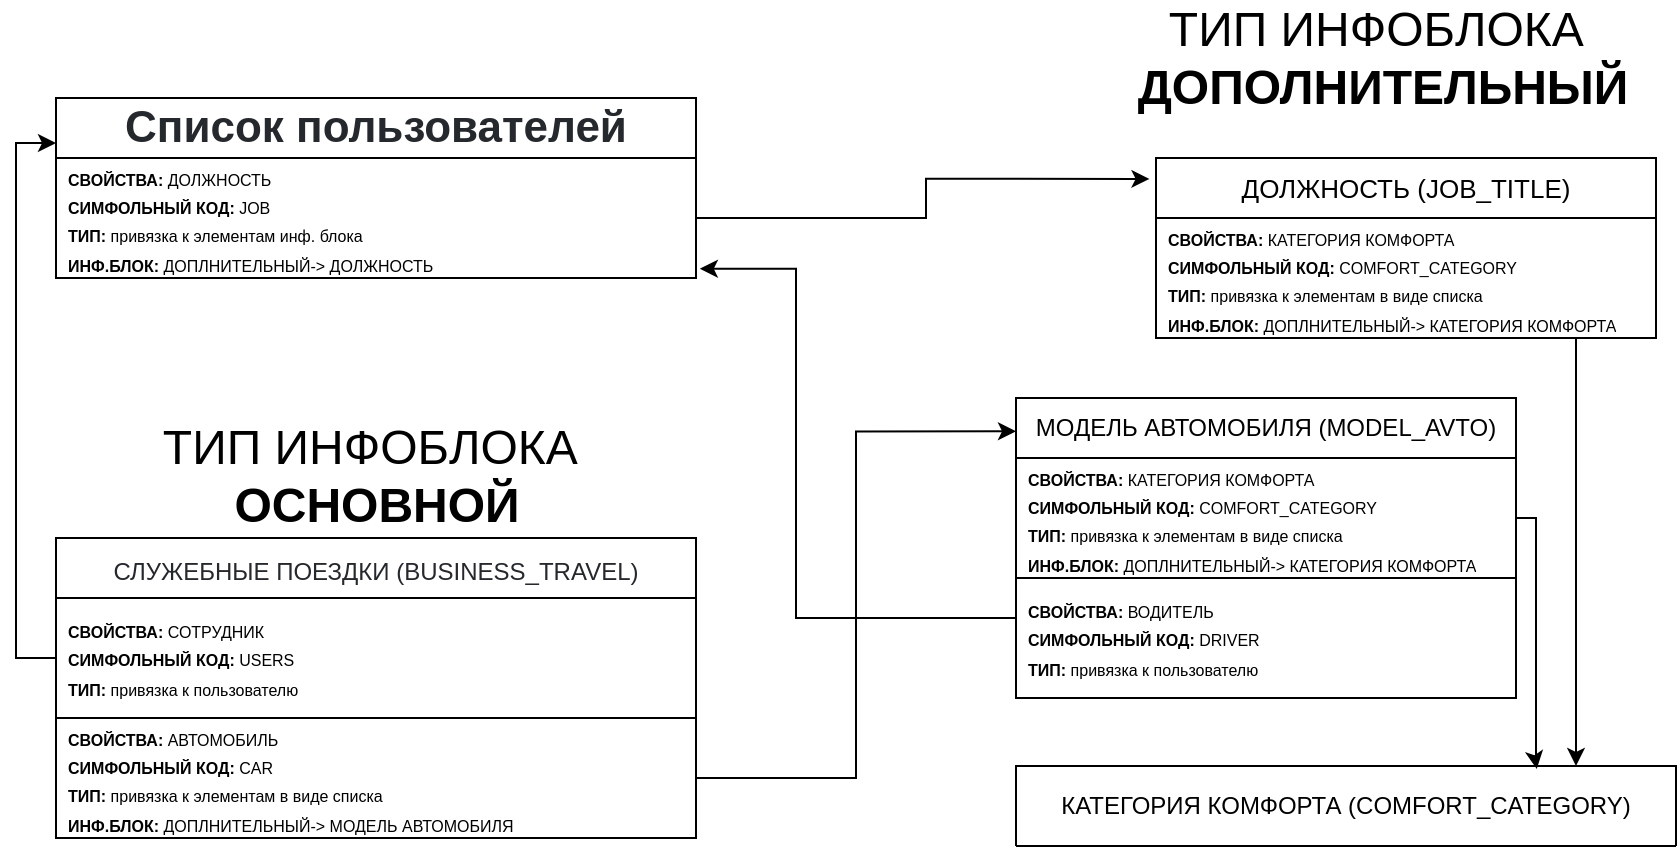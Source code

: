 <mxfile version="20.8.16" type="device"><diagram id="R2lEEEUBdFMjLlhIrx00" name="Page-1"><mxGraphModel dx="1036" dy="606" grid="1" gridSize="10" guides="1" tooltips="1" connect="1" arrows="1" fold="1" page="1" pageScale="1" pageWidth="1169" pageHeight="827" math="0" shadow="0" extFonts="Permanent Marker^https://fonts.googleapis.com/css?family=Permanent+Marker"><root><mxCell id="0"/><mxCell id="1" parent="0"/><mxCell id="omjsX61pZZrhPhR6rh6o-9" value="&lt;span style=&quot;font-weight: normal;&quot;&gt;ТИП ИНФОБЛОКА&lt;/span&gt;&amp;nbsp;&lt;br&gt;ДОПОЛНИТЕЛЬНЫЙ" style="text;strokeColor=none;fillColor=none;html=1;fontSize=24;fontStyle=1;verticalAlign=middle;align=center;" parent="1" vertex="1"><mxGeometry x="770" y="200" width="165" height="40" as="geometry"/></mxCell><mxCell id="omjsX61pZZrhPhR6rh6o-11" value="&lt;h1 style=&quot;color: rgb(37, 40, 44); margin: 10px 0px 15px; font-size: 22px; padding: 0px; text-shadow: white 0px 1px; font-family: &amp;quot;Helvetica Neue&amp;quot;, Helvetica, Arial, sans-serif; text-align: start;&quot; id=&quot;adm-title&quot; class=&quot;adm-title&quot;&gt;Список пользователей&lt;/h1&gt;" style="swimlane;fontStyle=0;childLayout=stackLayout;horizontal=1;startSize=30;horizontalStack=0;resizeParent=1;resizeParentMax=0;resizeLast=0;collapsible=1;marginBottom=0;whiteSpace=wrap;html=1;" parent="1" vertex="1"><mxGeometry x="190" y="240" width="320" height="90" as="geometry"/></mxCell><mxCell id="omjsX61pZZrhPhR6rh6o-12" value="&lt;font style=&quot;font-size: 8px;&quot;&gt;&lt;b&gt;СВОЙСТВА:&lt;/b&gt; ДОЛЖНОСТЬ &lt;br&gt;&lt;b&gt;СИМФОЛЬНЫЙ КОД:&lt;/b&gt; JOB&lt;br&gt;&lt;font style=&quot;font-size: 8px;&quot;&gt;&lt;b&gt;ТИП:&lt;/b&gt; привязка к элементам инф. блока&lt;br&gt;&lt;b&gt;ИНФ.БЛОК:&lt;/b&gt; ДОПЛНИТЕЛЬНЫЙ-&amp;gt; ДОЛЖНОСТЬ&lt;br&gt;&lt;/font&gt;&lt;/font&gt;" style="text;strokeColor=default;fillColor=none;align=left;verticalAlign=middle;spacingLeft=4;spacingRight=4;overflow=hidden;points=[[0,0.5],[1,0.5]];portConstraint=eastwest;rotatable=0;whiteSpace=wrap;html=1;" parent="omjsX61pZZrhPhR6rh6o-11" vertex="1"><mxGeometry y="30" width="320" height="60" as="geometry"/></mxCell><mxCell id="omjsX61pZZrhPhR6rh6o-31" value="ДОЛЖНОСТЬ (JOB_TITLE)" style="swimlane;fontStyle=0;childLayout=stackLayout;horizontal=1;startSize=30;horizontalStack=0;resizeParent=1;resizeParentMax=0;resizeLast=0;collapsible=1;marginBottom=0;whiteSpace=wrap;html=1;fontSize=13;" parent="1" vertex="1"><mxGeometry x="740" y="270" width="250" height="90" as="geometry"/></mxCell><mxCell id="omjsX61pZZrhPhR6rh6o-32" value="&lt;font style=&quot;font-size: 8px;&quot;&gt;&lt;b&gt;СВОЙСТВА:&lt;/b&gt; КАТЕГОРИЯ КОМФОРТА &lt;br&gt;&lt;b&gt;СИМФОЛЬНЫЙ КОД:&lt;/b&gt; COMFORT_CATEGORY&lt;br&gt;&lt;font style=&quot;font-size: 8px;&quot;&gt;&lt;b&gt;ТИП:&lt;/b&gt; привязка к элементам в виде списка&lt;br&gt;&lt;b&gt;ИНФ.БЛОК:&lt;/b&gt; ДОПЛНИТЕЛЬНЫЙ-&amp;gt; КАТЕГОРИЯ КОМФОРТА&lt;br&gt;&lt;/font&gt;&lt;/font&gt;" style="text;strokeColor=default;fillColor=none;align=left;verticalAlign=middle;spacingLeft=4;spacingRight=4;overflow=hidden;points=[[0,0.5],[1,0.5]];portConstraint=eastwest;rotatable=0;whiteSpace=wrap;html=1;" parent="omjsX61pZZrhPhR6rh6o-31" vertex="1"><mxGeometry y="30" width="250" height="60" as="geometry"/></mxCell><mxCell id="omjsX61pZZrhPhR6rh6o-34" value="МОДЕЛЬ АВТОМОБИЛЯ (MODEL_AVTO)" style="swimlane;fontStyle=0;childLayout=stackLayout;horizontal=1;startSize=30;horizontalStack=0;resizeParent=1;resizeParentMax=0;resizeLast=0;collapsible=1;marginBottom=0;whiteSpace=wrap;html=1;" parent="1" vertex="1"><mxGeometry x="670" y="390" width="250" height="150" as="geometry"/></mxCell><mxCell id="omjsX61pZZrhPhR6rh6o-35" value="&lt;font style=&quot;font-size: 8px;&quot;&gt;&lt;b&gt;СВОЙСТВА:&lt;/b&gt; КАТЕГОРИЯ КОМФОРТА &lt;br&gt;&lt;b&gt;СИМФОЛЬНЫЙ КОД:&lt;/b&gt; COMFORT_CATEGORY&lt;br&gt;&lt;font style=&quot;font-size: 8px;&quot;&gt;&lt;b&gt;ТИП:&lt;/b&gt; привязка к элементам в виде списка&lt;br&gt;&lt;b&gt;ИНФ.БЛОК:&lt;/b&gt; ДОПЛНИТЕЛЬНЫЙ-&amp;gt; КАТЕГОРИЯ КОМФОРТА&lt;br&gt;&lt;/font&gt;&lt;/font&gt;" style="text;strokeColor=default;fillColor=none;align=left;verticalAlign=middle;spacingLeft=4;spacingRight=4;overflow=hidden;points=[[0,0.5],[1,0.5]];portConstraint=eastwest;rotatable=0;whiteSpace=wrap;html=1;" parent="omjsX61pZZrhPhR6rh6o-34" vertex="1"><mxGeometry y="30" width="250" height="60" as="geometry"/></mxCell><mxCell id="oKNkmez-DRCnOjFgNsz2-11" value="&lt;font style=&quot;font-size: 8px;&quot;&gt;&lt;b&gt;СВОЙСТВА:&lt;/b&gt; ВОДИТЕЛЬ &lt;br&gt;&lt;b&gt;СИМФОЛЬНЫЙ КОД:&lt;/b&gt; DRIVER&lt;br&gt;&lt;font style=&quot;font-size: 8px;&quot;&gt;&lt;b&gt;ТИП:&lt;/b&gt;&amp;nbsp;привязка к пользователю&lt;br&gt;&lt;/font&gt;&lt;/font&gt;" style="text;strokeColor=default;fillColor=none;align=left;verticalAlign=middle;spacingLeft=4;spacingRight=4;overflow=hidden;points=[[0,0.5],[1,0.5]];portConstraint=eastwest;rotatable=0;whiteSpace=wrap;html=1;" parent="omjsX61pZZrhPhR6rh6o-34" vertex="1"><mxGeometry y="90" width="250" height="60" as="geometry"/></mxCell><mxCell id="omjsX61pZZrhPhR6rh6o-37" style="edgeStyle=orthogonalEdgeStyle;rounded=0;orthogonalLoop=1;jettySize=auto;html=1;strokeColor=default;fontSize=8;entryX=-0.013;entryY=0.116;entryDx=0;entryDy=0;entryPerimeter=0;" parent="1" source="omjsX61pZZrhPhR6rh6o-12" target="omjsX61pZZrhPhR6rh6o-31" edge="1"><mxGeometry relative="1" as="geometry"><mxPoint x="710" y="320" as="targetPoint"/></mxGeometry></mxCell><mxCell id="omjsX61pZZrhPhR6rh6o-39" value="КАТЕГОРИЯ КОМФОРТА (COMFORT_CATEGORY)" style="swimlane;fontStyle=0;childLayout=stackLayout;horizontal=1;startSize=40;horizontalStack=0;resizeParent=1;resizeParentMax=0;resizeLast=0;collapsible=1;marginBottom=0;whiteSpace=wrap;html=1;" parent="1" vertex="1" collapsed="1"><mxGeometry x="670" y="574" width="330" height="40" as="geometry"><mxRectangle x="810" y="410" width="250" height="100" as="alternateBounds"/></mxGeometry></mxCell><mxCell id="omjsX61pZZrhPhR6rh6o-47" style="edgeStyle=orthogonalEdgeStyle;rounded=0;orthogonalLoop=1;jettySize=auto;html=1;strokeColor=default;fontSize=8;" parent="1" source="omjsX61pZZrhPhR6rh6o-32" target="omjsX61pZZrhPhR6rh6o-39" edge="1"><mxGeometry relative="1" as="geometry"><Array as="points"><mxPoint x="950" y="490"/><mxPoint x="950" y="490"/></Array></mxGeometry></mxCell><mxCell id="oKNkmez-DRCnOjFgNsz2-1" value="&lt;span style=&quot;font-weight: normal;&quot;&gt;ТИП ИНФОБЛОКА&lt;/span&gt;&amp;nbsp;&lt;br&gt;ОСНОВНОЙ" style="text;strokeColor=none;fillColor=none;html=1;fontSize=24;fontStyle=1;verticalAlign=middle;align=center;" parent="1" vertex="1"><mxGeometry x="267.5" y="409" width="165" height="40" as="geometry"/></mxCell><mxCell id="oKNkmez-DRCnOjFgNsz2-4" value="&lt;h1 style=&quot;color: rgb(37, 40, 44); margin: 10px 0px 15px; padding: 0px; text-shadow: white 0px 1px; text-align: start;&quot; id=&quot;adm-title&quot; class=&quot;adm-title&quot;&gt;&lt;font style=&quot;font-size: 12px; font-weight: normal;&quot;&gt;СЛУЖЕБНЫЕ ПОЕЗДКИ (BUSINESS_TRAVEL)&lt;/font&gt;&lt;/h1&gt;" style="swimlane;fontStyle=0;childLayout=stackLayout;horizontal=1;startSize=30;horizontalStack=0;resizeParent=1;resizeParentMax=0;resizeLast=0;collapsible=1;marginBottom=0;whiteSpace=wrap;html=1;" parent="1" vertex="1"><mxGeometry x="190" y="460" width="320" height="150" as="geometry"/></mxCell><mxCell id="oKNkmez-DRCnOjFgNsz2-5" value="&lt;font style=&quot;font-size: 8px;&quot;&gt;&lt;b&gt;СВОЙСТВА:&lt;/b&gt; СОТРУДНИК &lt;br&gt;&lt;b&gt;СИМФОЛЬНЫЙ КОД:&lt;/b&gt; USERS&lt;br&gt;&lt;font style=&quot;font-size: 8px;&quot;&gt;&lt;b&gt;ТИП:&lt;/b&gt; привязка к пользователю&lt;br&gt;&lt;/font&gt;&lt;/font&gt;" style="text;strokeColor=default;fillColor=none;align=left;verticalAlign=middle;spacingLeft=4;spacingRight=4;overflow=hidden;points=[[0,0.5],[1,0.5]];portConstraint=eastwest;rotatable=0;whiteSpace=wrap;html=1;" parent="oKNkmez-DRCnOjFgNsz2-4" vertex="1"><mxGeometry y="30" width="320" height="60" as="geometry"/></mxCell><mxCell id="oKNkmez-DRCnOjFgNsz2-6" value="&lt;font style=&quot;font-size: 8px;&quot;&gt;&lt;b&gt;СВОЙСТВА:&lt;/b&gt; АВТОМОБИЛЬ &lt;br&gt;&lt;b&gt;СИМФОЛЬНЫЙ КОД:&lt;/b&gt; CAR&lt;br&gt;&lt;font style=&quot;font-size: 8px;&quot;&gt;&lt;b&gt;ТИП:&lt;/b&gt; привязка к элементам в виде списка&lt;br&gt;&lt;b&gt;ИНФ.БЛОК:&lt;/b&gt; ДОПЛНИТЕЛЬНЫЙ-&amp;gt; МОДЕЛЬ АВТОМОБИЛЯ&lt;br&gt;&lt;/font&gt;&lt;/font&gt;" style="text;strokeColor=default;fillColor=none;align=left;verticalAlign=middle;spacingLeft=4;spacingRight=4;overflow=hidden;points=[[0,0.5],[1,0.5]];portConstraint=eastwest;rotatable=0;whiteSpace=wrap;html=1;" parent="oKNkmez-DRCnOjFgNsz2-4" vertex="1"><mxGeometry y="90" width="320" height="60" as="geometry"/></mxCell><mxCell id="oKNkmez-DRCnOjFgNsz2-7" style="edgeStyle=orthogonalEdgeStyle;rounded=0;orthogonalLoop=1;jettySize=auto;html=1;entryX=0;entryY=0.25;entryDx=0;entryDy=0;fontFamily=Helvetica;fontSize=12;" parent="1" source="oKNkmez-DRCnOjFgNsz2-5" target="omjsX61pZZrhPhR6rh6o-11" edge="1"><mxGeometry relative="1" as="geometry"/></mxCell><mxCell id="oKNkmez-DRCnOjFgNsz2-8" style="edgeStyle=orthogonalEdgeStyle;rounded=0;orthogonalLoop=1;jettySize=auto;html=1;entryX=0;entryY=0.111;entryDx=0;entryDy=0;entryPerimeter=0;fontFamily=Helvetica;fontSize=12;" parent="1" source="oKNkmez-DRCnOjFgNsz2-6" target="omjsX61pZZrhPhR6rh6o-34" edge="1"><mxGeometry relative="1" as="geometry"/></mxCell><mxCell id="oKNkmez-DRCnOjFgNsz2-12" style="edgeStyle=orthogonalEdgeStyle;rounded=0;orthogonalLoop=1;jettySize=auto;html=1;entryX=0.789;entryY=0.037;entryDx=0;entryDy=0;entryPerimeter=0;fontFamily=Helvetica;fontSize=12;" parent="1" source="omjsX61pZZrhPhR6rh6o-35" target="omjsX61pZZrhPhR6rh6o-39" edge="1"><mxGeometry relative="1" as="geometry"><Array as="points"><mxPoint x="930" y="450"/><mxPoint x="930" y="573"/></Array></mxGeometry></mxCell><mxCell id="jF_q16M9xU7EcmQ6MwCY-1" style="edgeStyle=orthogonalEdgeStyle;rounded=0;orthogonalLoop=1;jettySize=auto;html=1;entryX=1.006;entryY=0.923;entryDx=0;entryDy=0;entryPerimeter=0;" edge="1" parent="1" source="oKNkmez-DRCnOjFgNsz2-11" target="omjsX61pZZrhPhR6rh6o-12"><mxGeometry relative="1" as="geometry"><Array as="points"><mxPoint x="560" y="500"/><mxPoint x="560" y="325"/></Array></mxGeometry></mxCell></root></mxGraphModel></diagram></mxfile>